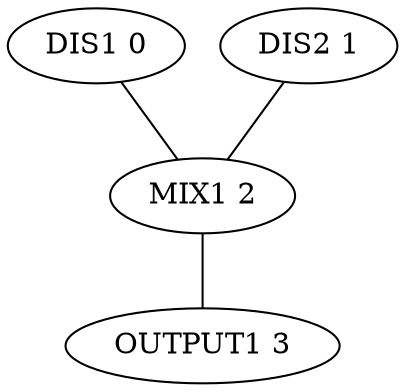 graph Tiny {
0 [label="DIS1 0"]
1 [label="DIS2 1"]
2 [label="MIX1 2"]
3 [label="OUTPUT1 3"]
0 -- 2
1 -- 2
2 -- 3
}
